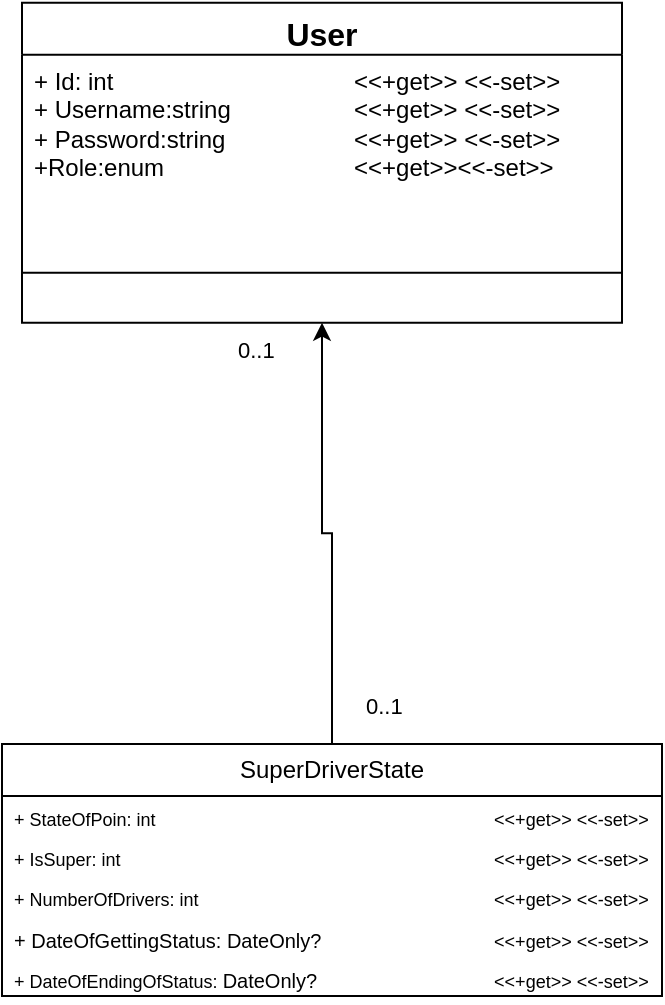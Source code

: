 <mxfile version="24.3.1" type="device">
  <diagram name="Page-1" id="rWy5ySdi-ZFI-wNCVn74">
    <mxGraphModel dx="111" dy="497" grid="1" gridSize="10" guides="1" tooltips="1" connect="1" arrows="1" fold="1" page="1" pageScale="1" pageWidth="850" pageHeight="1100" math="0" shadow="0">
      <root>
        <mxCell id="0" />
        <mxCell id="1" parent="0" />
        <mxCell id="ev8EhrqsVHmFaRyN2bmS-16" style="edgeStyle=orthogonalEdgeStyle;rounded=0;orthogonalLoop=1;jettySize=auto;html=1;entryX=0.5;entryY=1;entryDx=0;entryDy=0;" edge="1" parent="1" source="ev8EhrqsVHmFaRyN2bmS-1" target="ev8EhrqsVHmFaRyN2bmS-8">
          <mxGeometry relative="1" as="geometry" />
        </mxCell>
        <object label="SuperDriverState" id="ev8EhrqsVHmFaRyN2bmS-1">
          <mxCell style="swimlane;fontStyle=0;childLayout=stackLayout;horizontal=1;startSize=26;fillColor=none;horizontalStack=0;resizeParent=1;resizeParentMax=0;resizeLast=0;collapsible=1;marginBottom=0;whiteSpace=wrap;html=1;" vertex="1" parent="1">
            <mxGeometry x="1100" y="590" width="330" height="126" as="geometry">
              <mxRectangle x="260" y="190" width="130" height="30" as="alternateBounds" />
            </mxGeometry>
          </mxCell>
        </object>
        <mxCell id="ev8EhrqsVHmFaRyN2bmS-2" value="+ StateOfPoin: int&lt;span style=&quot;white-space: pre;&quot;&gt;&#x9;&lt;/span&gt;&lt;span style=&quot;white-space: pre;&quot;&gt;&#x9;&lt;/span&gt;&lt;span style=&quot;white-space: pre;&quot;&gt;&#x9;&lt;/span&gt;&lt;span style=&quot;white-space: pre;&quot;&gt;&#x9;&lt;/span&gt;&lt;span style=&quot;white-space: pre;&quot;&gt;&#x9;&lt;/span&gt;&lt;span style=&quot;white-space: pre;&quot;&gt;&#x9;&lt;/span&gt;&lt;span style=&quot;white-space: pre;&quot;&gt;&#x9;&lt;/span&gt;&lt;span style=&quot;white-space: pre;&quot;&gt;&#x9;&lt;/span&gt;&lt;span style=&quot;white-space: pre;&quot;&gt;&#x9;&lt;/span&gt;&amp;lt;&amp;lt;+get&amp;gt;&amp;gt; &amp;lt;&amp;lt;-set&amp;gt;&amp;gt;" style="text;strokeColor=none;fillColor=none;align=left;verticalAlign=top;spacingLeft=4;spacingRight=4;overflow=hidden;rotatable=0;points=[[0,0.5],[1,0.5]];portConstraint=eastwest;whiteSpace=wrap;html=1;fontSize=9;" vertex="1" parent="ev8EhrqsVHmFaRyN2bmS-1">
          <mxGeometry y="26" width="330" height="20" as="geometry" />
        </mxCell>
        <mxCell id="ev8EhrqsVHmFaRyN2bmS-3" value="+ IsSuper: int&lt;span style=&quot;white-space: pre;&quot;&gt;&#x9;&lt;/span&gt;&lt;span style=&quot;white-space: pre;&quot;&gt;&#x9;&lt;/span&gt;&lt;span style=&quot;white-space: pre;&quot;&gt;&#x9;&lt;/span&gt;&lt;span style=&quot;white-space: pre;&quot;&gt;&#x9;&lt;/span&gt;&lt;span style=&quot;white-space: pre;&quot;&gt;&#x9;&lt;span style=&quot;white-space: pre;&quot;&gt;&#x9;&lt;/span&gt;&lt;/span&gt;&lt;span style=&quot;white-space: pre;&quot;&gt;&#x9;&lt;/span&gt;&lt;span style=&quot;white-space: pre;&quot;&gt;&#x9;&lt;/span&gt;&lt;span style=&quot;white-space: pre;&quot;&gt;&#x9;&lt;/span&gt;&lt;span style=&quot;white-space: pre;&quot;&gt;&#x9;&lt;/span&gt;&amp;lt;&amp;lt;+get&amp;gt;&amp;gt; &amp;lt;&amp;lt;-set&amp;gt;&amp;gt;" style="text;strokeColor=none;fillColor=none;align=left;verticalAlign=top;spacingLeft=4;spacingRight=4;overflow=hidden;rotatable=0;points=[[0,0.5],[1,0.5]];portConstraint=eastwest;whiteSpace=wrap;html=1;fontSize=9;" vertex="1" parent="ev8EhrqsVHmFaRyN2bmS-1">
          <mxGeometry y="46" width="330" height="20" as="geometry" />
        </mxCell>
        <mxCell id="ev8EhrqsVHmFaRyN2bmS-4" value="+ NumberOfDrivers: int&lt;span style=&quot;white-space: pre;&quot;&gt;&#x9;&lt;/span&gt;&lt;span style=&quot;white-space: pre;&quot;&gt;&#x9;&lt;/span&gt;&lt;span style=&quot;white-space: pre;&quot;&gt;&#x9;&lt;/span&gt;&lt;span style=&quot;white-space: pre;&quot;&gt;&#x9;&lt;/span&gt;&lt;span style=&quot;white-space: pre;&quot;&gt;&#x9;&lt;/span&gt;&lt;span style=&quot;white-space: pre;&quot;&gt;&#x9;&lt;/span&gt;&lt;span style=&quot;white-space: pre;&quot;&gt;&#x9;&lt;/span&gt;&lt;span style=&quot;white-space: pre;&quot;&gt;&#x9;&lt;/span&gt;&amp;lt;&amp;lt;+get&amp;gt;&amp;gt; &amp;lt;&amp;lt;-set&amp;gt;&amp;gt;" style="text;strokeColor=none;fillColor=none;align=left;verticalAlign=top;spacingLeft=4;spacingRight=4;overflow=hidden;rotatable=0;points=[[0,0.5],[1,0.5]];portConstraint=eastwest;whiteSpace=wrap;html=1;fontSize=9;" vertex="1" parent="ev8EhrqsVHmFaRyN2bmS-1">
          <mxGeometry y="66" width="330" height="20" as="geometry" />
        </mxCell>
        <mxCell id="ev8EhrqsVHmFaRyN2bmS-5" value="+ DateOfGettingStatus: DateOnly?&lt;span style=&quot;font-size: 9px; white-space: pre;&quot;&gt;&#x9;&lt;/span&gt;&lt;span style=&quot;font-size: 9px; white-space: pre;&quot;&gt;&#x9;&lt;span style=&quot;white-space: pre;&quot;&gt;&#x9;&lt;/span&gt;&lt;/span&gt;&lt;span style=&quot;font-size: 9px; white-space: pre;&quot;&gt;&#x9;&lt;/span&gt;&lt;span style=&quot;font-size: 9px; white-space: pre;&quot;&gt;&#x9;&lt;/span&gt;&lt;span style=&quot;font-size: 9px;&quot;&gt;&amp;lt;&amp;lt;+get&amp;gt;&amp;gt; &amp;lt;&amp;lt;-set&amp;gt;&amp;gt;&lt;/span&gt;" style="text;strokeColor=none;fillColor=none;align=left;verticalAlign=top;spacingLeft=4;spacingRight=4;overflow=hidden;rotatable=0;points=[[0,0.5],[1,0.5]];portConstraint=eastwest;whiteSpace=wrap;html=1;fontSize=10;" vertex="1" parent="ev8EhrqsVHmFaRyN2bmS-1">
          <mxGeometry y="86" width="330" height="20" as="geometry" />
        </mxCell>
        <mxCell id="ev8EhrqsVHmFaRyN2bmS-6" value="+ DateOfEndingOfStatus:&amp;nbsp;&lt;span style=&quot;font-size: 10px;&quot;&gt;DateOnly?&lt;/span&gt;&lt;span style=&quot;white-space: pre;&quot;&gt;&#x9;&lt;span style=&quot;white-space: pre;&quot;&gt;&#x9;&lt;/span&gt;&lt;/span&gt;&lt;span style=&quot;white-space: pre;&quot;&gt;&#x9;&lt;/span&gt;&lt;span style=&quot;white-space: pre;&quot;&gt;&#x9;&lt;/span&gt;&lt;span style=&quot;white-space: pre;&quot;&gt;&#x9;&lt;/span&gt;&amp;lt;&amp;lt;+get&amp;gt;&amp;gt; &amp;lt;&amp;lt;-set&amp;gt;&amp;gt;" style="text;strokeColor=none;fillColor=none;align=left;verticalAlign=top;spacingLeft=4;spacingRight=4;overflow=hidden;rotatable=0;points=[[0,0.5],[1,0.5]];portConstraint=eastwest;whiteSpace=wrap;html=1;fontSize=9;" vertex="1" parent="ev8EhrqsVHmFaRyN2bmS-1">
          <mxGeometry y="106" width="330" height="20" as="geometry" />
        </mxCell>
        <mxCell id="ev8EhrqsVHmFaRyN2bmS-7" value="0..1" style="edgeLabel;resizable=0;html=1;align=left;verticalAlign=bottom;" connectable="0" vertex="1" parent="1">
          <mxGeometry x="1280" y="579.999" as="geometry" />
        </mxCell>
        <mxCell id="ev8EhrqsVHmFaRyN2bmS-8" value="&lt;div&gt;&lt;span style=&quot;font-size: 16px;&quot;&gt;User&lt;/span&gt;&lt;/div&gt;" style="swimlane;fontStyle=1;align=center;verticalAlign=top;childLayout=stackLayout;horizontal=1;startSize=26;horizontalStack=0;resizeParent=1;resizeParentMax=0;resizeLast=0;collapsible=1;marginBottom=0;whiteSpace=wrap;html=1;" vertex="1" parent="1">
          <mxGeometry x="1110" y="219.33" width="300" height="160" as="geometry" />
        </mxCell>
        <mxCell id="ev8EhrqsVHmFaRyN2bmS-9" value="+ Id: int &lt;span style=&quot;white-space: pre;&quot;&gt;&#x9;&lt;/span&gt;&lt;span style=&quot;white-space: pre;&quot;&gt;&#x9;&lt;/span&gt;&lt;span style=&quot;white-space: pre;&quot;&gt;&#x9;&lt;span style=&quot;white-space: pre;&quot;&gt;&#x9;&lt;/span&gt;&lt;span style=&quot;white-space: pre;&quot;&gt;&#x9;&lt;/span&gt;&lt;/span&gt;&amp;lt;&amp;lt;+get&amp;gt;&amp;gt; &amp;lt;&amp;lt;-set&amp;gt;&amp;gt;&lt;div&gt;+ Username:string&lt;span style=&quot;white-space: pre;&quot;&gt;&#x9;&lt;span style=&quot;white-space: pre;&quot;&gt;&#x9;&lt;span style=&quot;white-space: pre;&quot;&gt;&#x9;&lt;/span&gt;&lt;/span&gt;&amp;lt;&amp;lt;+get&amp;gt;&amp;gt; &amp;lt;&amp;lt;-set&amp;gt;&amp;gt;&lt;/span&gt;&lt;/div&gt;&lt;div&gt;+ Password:string&lt;span style=&quot;white-space: pre;&quot;&gt;&#x9;&lt;/span&gt;&lt;span style=&quot;white-space: pre;&quot;&gt;&#x9;&lt;/span&gt;&lt;span style=&quot;white-space: pre;&quot;&gt;&#x9;&lt;/span&gt;&amp;lt;&amp;lt;+get&amp;gt;&amp;gt; &amp;lt;&amp;lt;-set&amp;gt;&amp;gt;&lt;/div&gt;&lt;div&gt;+Role:enum&lt;span style=&quot;white-space: pre;&quot;&gt;&#x9;&lt;/span&gt;&lt;span style=&quot;white-space: pre;&quot;&gt;&#x9;&lt;/span&gt;&lt;span style=&quot;white-space: pre;&quot;&gt;&#x9;&lt;/span&gt;&lt;span style=&quot;white-space: pre;&quot;&gt;&#x9;&lt;/span&gt;&amp;lt;&amp;lt;+get&amp;gt;&amp;gt;&amp;lt;&amp;lt;-set&amp;gt;&amp;gt;&lt;/div&gt;" style="text;strokeColor=none;fillColor=none;align=left;verticalAlign=top;spacingLeft=4;spacingRight=4;overflow=hidden;rotatable=0;points=[[0,0.5],[1,0.5]];portConstraint=eastwest;whiteSpace=wrap;html=1;" vertex="1" parent="ev8EhrqsVHmFaRyN2bmS-8">
          <mxGeometry y="26" width="300" height="84" as="geometry" />
        </mxCell>
        <mxCell id="ev8EhrqsVHmFaRyN2bmS-10" value="" style="line;strokeWidth=1;fillColor=none;align=left;verticalAlign=middle;spacingTop=-1;spacingLeft=3;spacingRight=3;rotatable=0;labelPosition=right;points=[];portConstraint=eastwest;strokeColor=inherit;" vertex="1" parent="ev8EhrqsVHmFaRyN2bmS-8">
          <mxGeometry y="110" width="300" height="50" as="geometry" />
        </mxCell>
        <mxCell id="ev8EhrqsVHmFaRyN2bmS-17" value="0..1" style="edgeLabel;resizable=0;html=1;align=left;verticalAlign=bottom;" connectable="0" vertex="1" parent="1">
          <mxGeometry x="1230" y="409.999" as="geometry">
            <mxPoint x="-14" y="-8" as="offset" />
          </mxGeometry>
        </mxCell>
      </root>
    </mxGraphModel>
  </diagram>
</mxfile>

